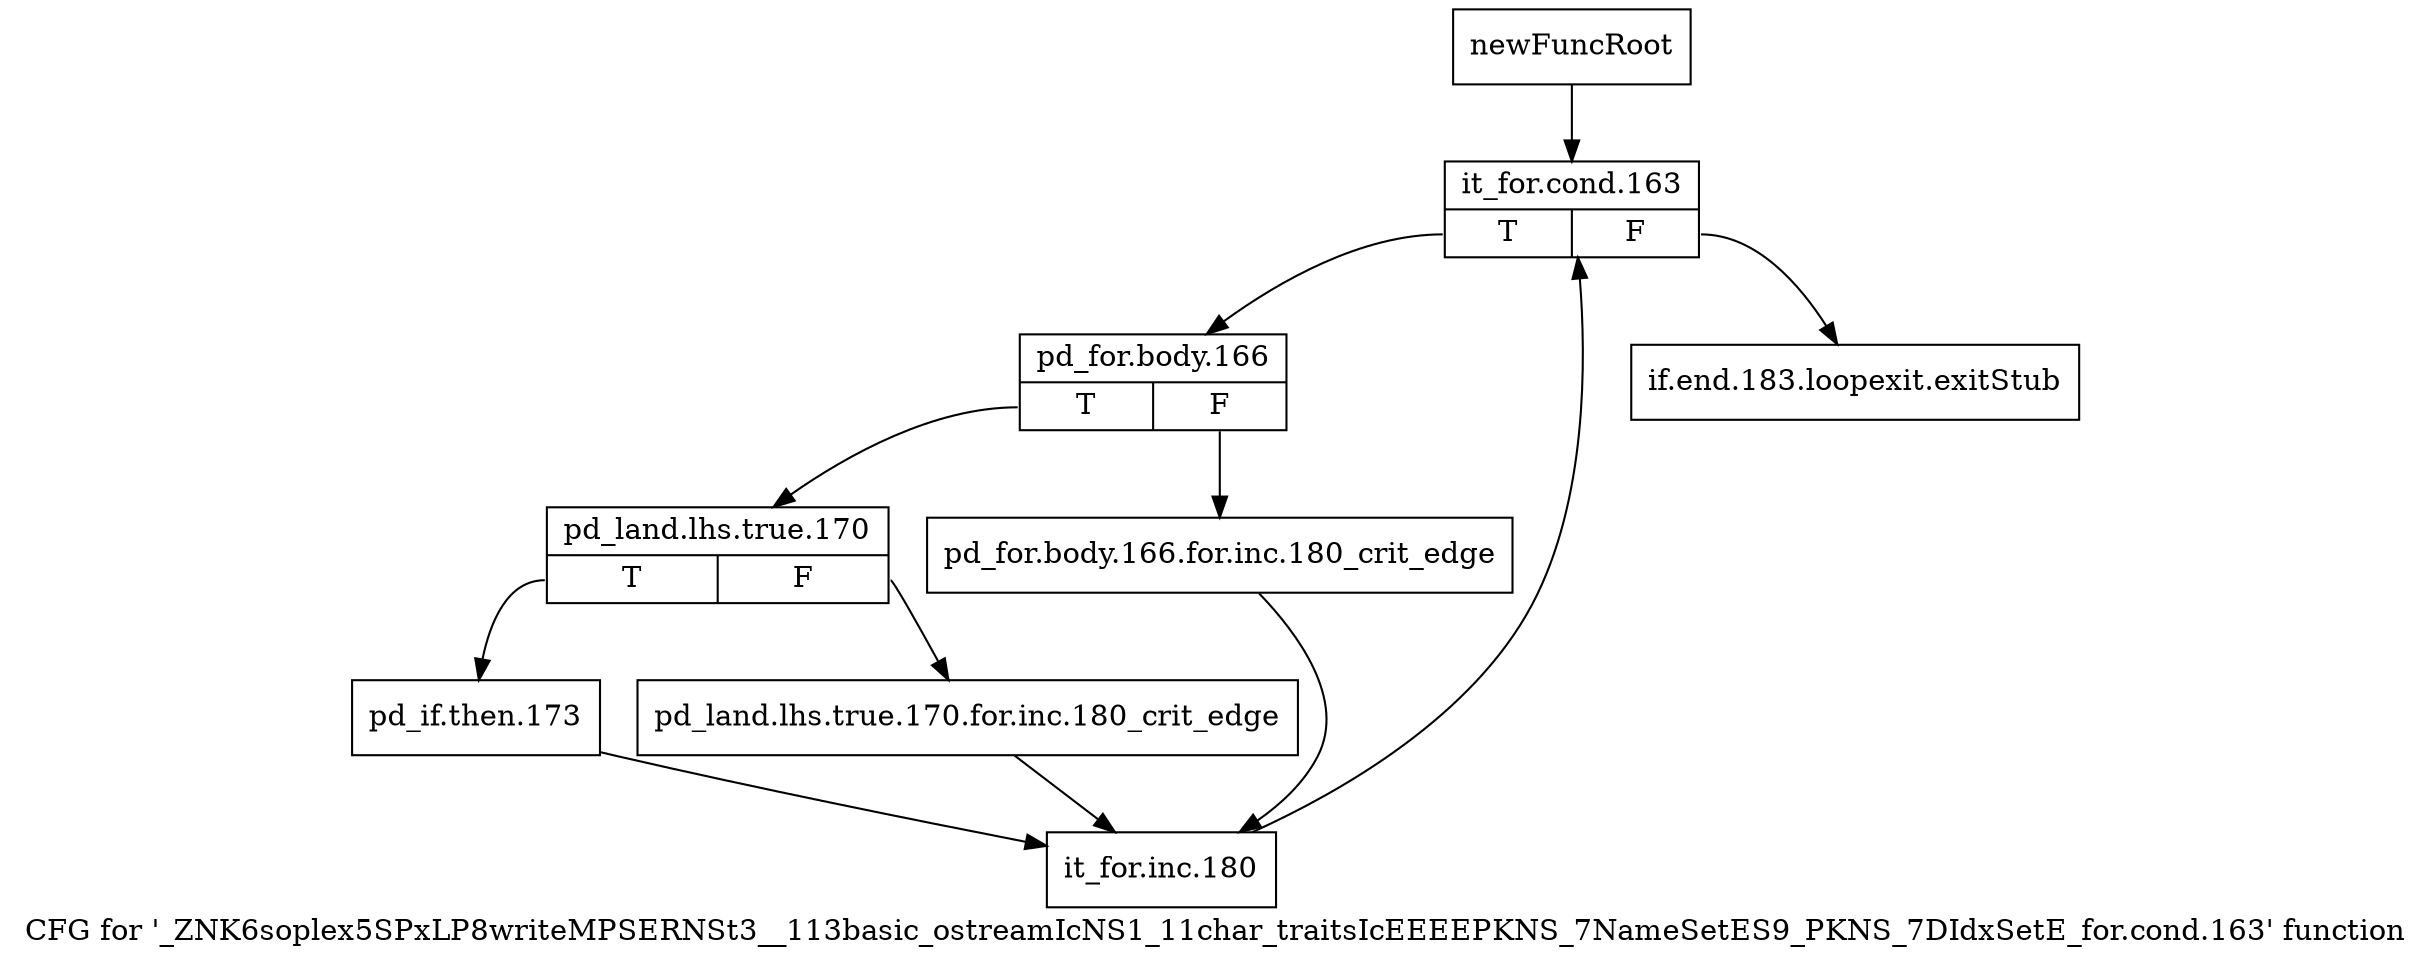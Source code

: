 digraph "CFG for '_ZNK6soplex5SPxLP8writeMPSERNSt3__113basic_ostreamIcNS1_11char_traitsIcEEEEPKNS_7NameSetES9_PKNS_7DIdxSetE_for.cond.163' function" {
	label="CFG for '_ZNK6soplex5SPxLP8writeMPSERNSt3__113basic_ostreamIcNS1_11char_traitsIcEEEEPKNS_7NameSetES9_PKNS_7DIdxSetE_for.cond.163' function";

	Node0x2e6c9a0 [shape=record,label="{newFuncRoot}"];
	Node0x2e6c9a0 -> Node0x2e6ca40;
	Node0x2e6c9f0 [shape=record,label="{if.end.183.loopexit.exitStub}"];
	Node0x2e6ca40 [shape=record,label="{it_for.cond.163|{<s0>T|<s1>F}}"];
	Node0x2e6ca40:s0 -> Node0x2e6ca90;
	Node0x2e6ca40:s1 -> Node0x2e6c9f0;
	Node0x2e6ca90 [shape=record,label="{pd_for.body.166|{<s0>T|<s1>F}}"];
	Node0x2e6ca90:s0 -> Node0x2e6cb30;
	Node0x2e6ca90:s1 -> Node0x2e6cae0;
	Node0x2e6cae0 [shape=record,label="{pd_for.body.166.for.inc.180_crit_edge}"];
	Node0x2e6cae0 -> Node0x2e6cc20;
	Node0x2e6cb30 [shape=record,label="{pd_land.lhs.true.170|{<s0>T|<s1>F}}"];
	Node0x2e6cb30:s0 -> Node0x2e6cbd0;
	Node0x2e6cb30:s1 -> Node0x2e6cb80;
	Node0x2e6cb80 [shape=record,label="{pd_land.lhs.true.170.for.inc.180_crit_edge}"];
	Node0x2e6cb80 -> Node0x2e6cc20;
	Node0x2e6cbd0 [shape=record,label="{pd_if.then.173}"];
	Node0x2e6cbd0 -> Node0x2e6cc20;
	Node0x2e6cc20 [shape=record,label="{it_for.inc.180}"];
	Node0x2e6cc20 -> Node0x2e6ca40;
}
